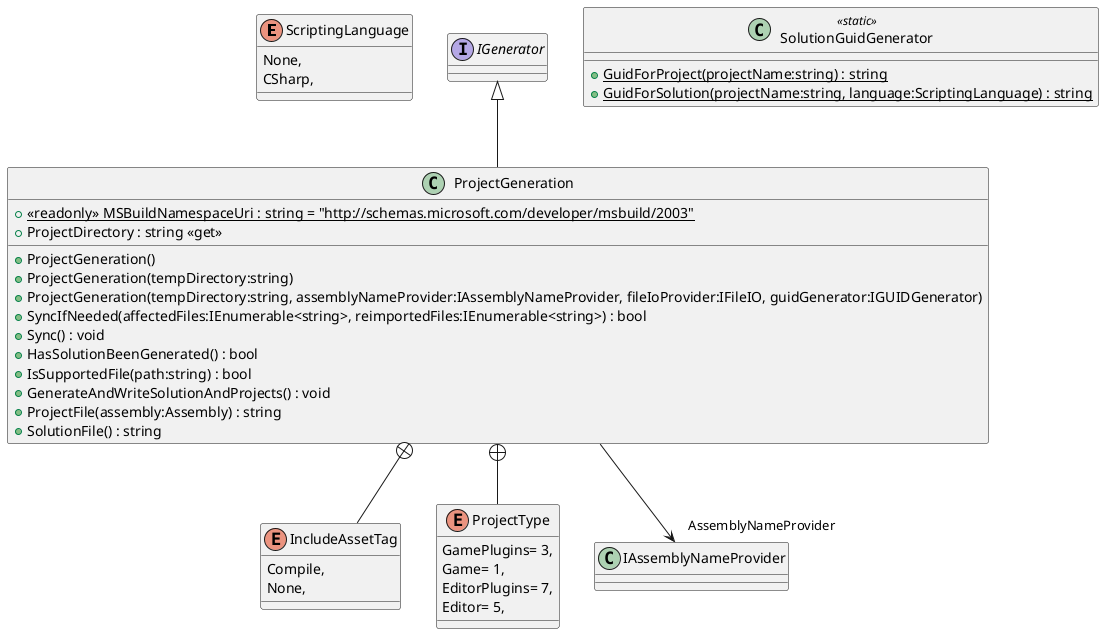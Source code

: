 @startuml
enum ScriptingLanguage {
    None,
    CSharp,
}
interface IGenerator {
}
class ProjectGeneration {
    + {static} <<readonly>> MSBuildNamespaceUri : string = "http://schemas.microsoft.com/developer/msbuild/2003"
    + ProjectDirectory : string <<get>>
    + ProjectGeneration()
    + ProjectGeneration(tempDirectory:string)
    + ProjectGeneration(tempDirectory:string, assemblyNameProvider:IAssemblyNameProvider, fileIoProvider:IFileIO, guidGenerator:IGUIDGenerator)
    + SyncIfNeeded(affectedFiles:IEnumerable<string>, reimportedFiles:IEnumerable<string>) : bool
    + Sync() : void
    + HasSolutionBeenGenerated() : bool
    + IsSupportedFile(path:string) : bool
    + GenerateAndWriteSolutionAndProjects() : void
    + ProjectFile(assembly:Assembly) : string
    + SolutionFile() : string
}
class SolutionGuidGenerator <<static>> {
    + {static} GuidForProject(projectName:string) : string
    + {static} GuidForSolution(projectName:string, language:ScriptingLanguage) : string
}
enum IncludeAssetTag {
    Compile,
    None,
}
enum ProjectType {
    GamePlugins= 3,
    Game= 1,
    EditorPlugins= 7,
    Editor= 5,
}
IGenerator <|-- ProjectGeneration
ProjectGeneration --> "AssemblyNameProvider" IAssemblyNameProvider
ProjectGeneration +-- IncludeAssetTag
ProjectGeneration +-- ProjectType
@enduml
